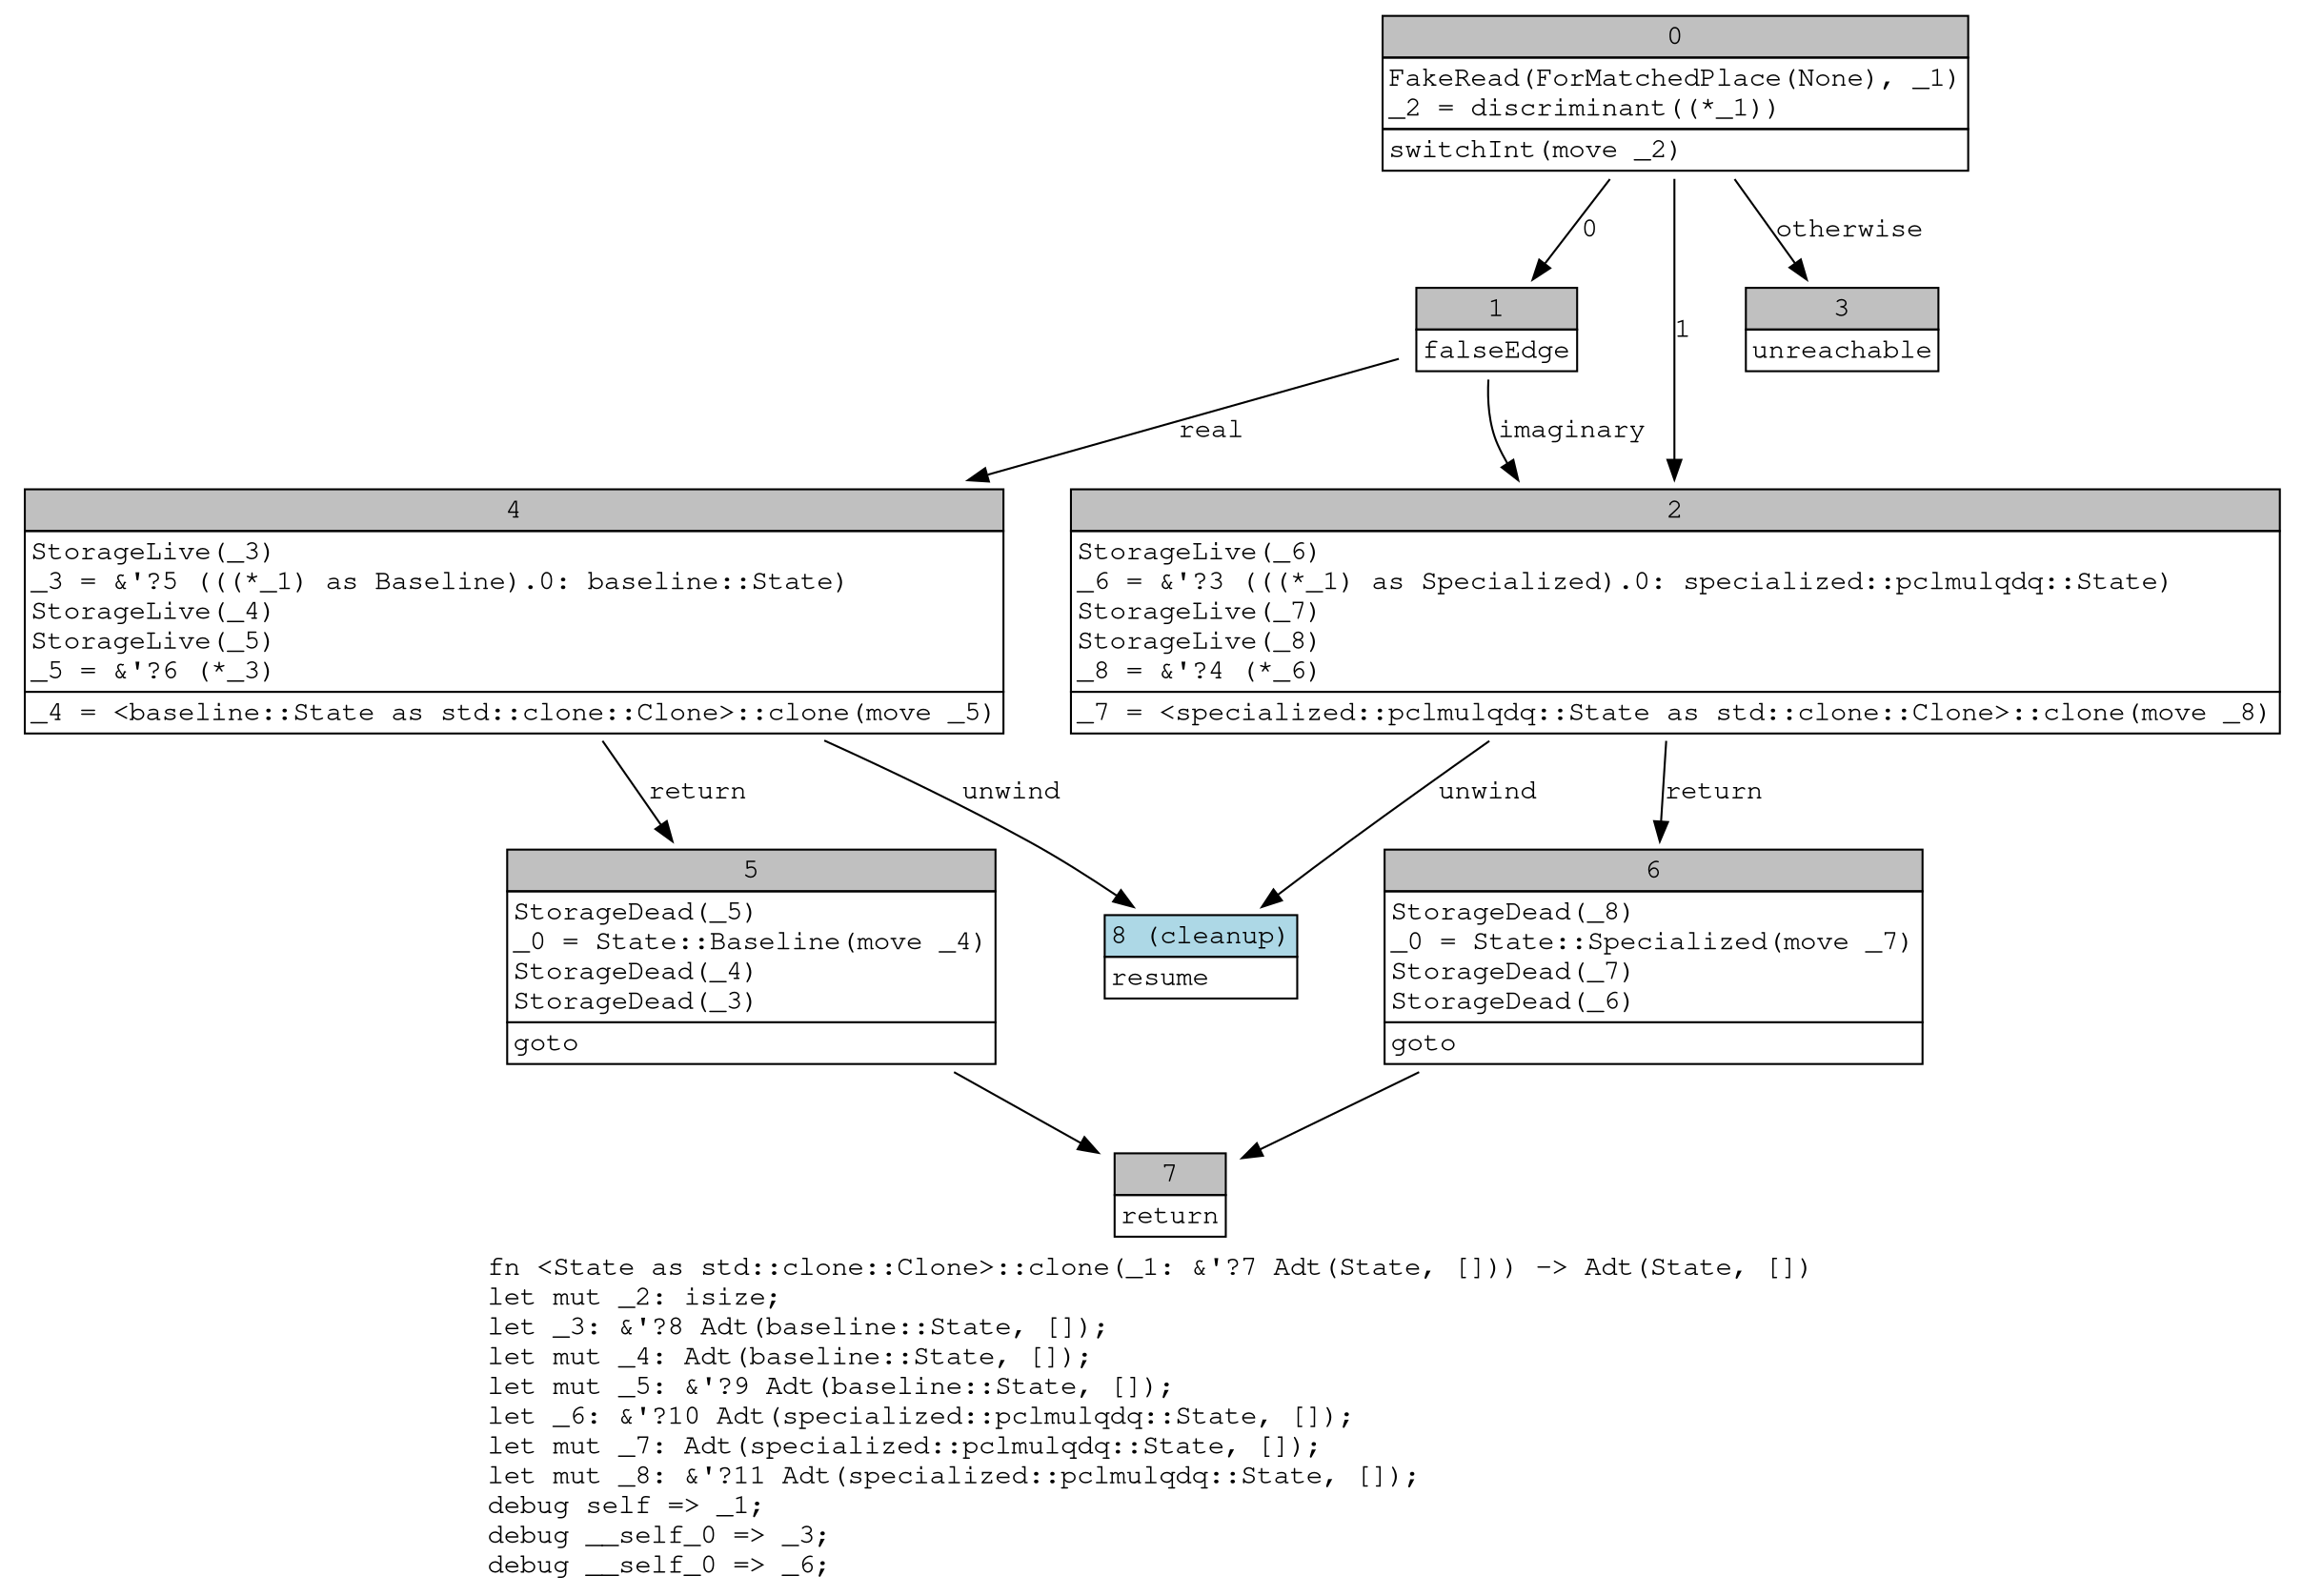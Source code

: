 digraph Mir_0_93 {
    graph [fontname="Courier, monospace"];
    node [fontname="Courier, monospace"];
    edge [fontname="Courier, monospace"];
    label=<fn &lt;State as std::clone::Clone&gt;::clone(_1: &amp;'?7 Adt(State, [])) -&gt; Adt(State, [])<br align="left"/>let mut _2: isize;<br align="left"/>let _3: &amp;'?8 Adt(baseline::State, []);<br align="left"/>let mut _4: Adt(baseline::State, []);<br align="left"/>let mut _5: &amp;'?9 Adt(baseline::State, []);<br align="left"/>let _6: &amp;'?10 Adt(specialized::pclmulqdq::State, []);<br align="left"/>let mut _7: Adt(specialized::pclmulqdq::State, []);<br align="left"/>let mut _8: &amp;'?11 Adt(specialized::pclmulqdq::State, []);<br align="left"/>debug self =&gt; _1;<br align="left"/>debug __self_0 =&gt; _3;<br align="left"/>debug __self_0 =&gt; _6;<br align="left"/>>;
    bb0__0_93 [shape="none", label=<<table border="0" cellborder="1" cellspacing="0"><tr><td bgcolor="gray" align="center" colspan="1">0</td></tr><tr><td align="left" balign="left">FakeRead(ForMatchedPlace(None), _1)<br/>_2 = discriminant((*_1))<br/></td></tr><tr><td align="left">switchInt(move _2)</td></tr></table>>];
    bb1__0_93 [shape="none", label=<<table border="0" cellborder="1" cellspacing="0"><tr><td bgcolor="gray" align="center" colspan="1">1</td></tr><tr><td align="left">falseEdge</td></tr></table>>];
    bb2__0_93 [shape="none", label=<<table border="0" cellborder="1" cellspacing="0"><tr><td bgcolor="gray" align="center" colspan="1">2</td></tr><tr><td align="left" balign="left">StorageLive(_6)<br/>_6 = &amp;'?3 (((*_1) as Specialized).0: specialized::pclmulqdq::State)<br/>StorageLive(_7)<br/>StorageLive(_8)<br/>_8 = &amp;'?4 (*_6)<br/></td></tr><tr><td align="left">_7 = &lt;specialized::pclmulqdq::State as std::clone::Clone&gt;::clone(move _8)</td></tr></table>>];
    bb3__0_93 [shape="none", label=<<table border="0" cellborder="1" cellspacing="0"><tr><td bgcolor="gray" align="center" colspan="1">3</td></tr><tr><td align="left">unreachable</td></tr></table>>];
    bb4__0_93 [shape="none", label=<<table border="0" cellborder="1" cellspacing="0"><tr><td bgcolor="gray" align="center" colspan="1">4</td></tr><tr><td align="left" balign="left">StorageLive(_3)<br/>_3 = &amp;'?5 (((*_1) as Baseline).0: baseline::State)<br/>StorageLive(_4)<br/>StorageLive(_5)<br/>_5 = &amp;'?6 (*_3)<br/></td></tr><tr><td align="left">_4 = &lt;baseline::State as std::clone::Clone&gt;::clone(move _5)</td></tr></table>>];
    bb5__0_93 [shape="none", label=<<table border="0" cellborder="1" cellspacing="0"><tr><td bgcolor="gray" align="center" colspan="1">5</td></tr><tr><td align="left" balign="left">StorageDead(_5)<br/>_0 = State::Baseline(move _4)<br/>StorageDead(_4)<br/>StorageDead(_3)<br/></td></tr><tr><td align="left">goto</td></tr></table>>];
    bb6__0_93 [shape="none", label=<<table border="0" cellborder="1" cellspacing="0"><tr><td bgcolor="gray" align="center" colspan="1">6</td></tr><tr><td align="left" balign="left">StorageDead(_8)<br/>_0 = State::Specialized(move _7)<br/>StorageDead(_7)<br/>StorageDead(_6)<br/></td></tr><tr><td align="left">goto</td></tr></table>>];
    bb7__0_93 [shape="none", label=<<table border="0" cellborder="1" cellspacing="0"><tr><td bgcolor="gray" align="center" colspan="1">7</td></tr><tr><td align="left">return</td></tr></table>>];
    bb8__0_93 [shape="none", label=<<table border="0" cellborder="1" cellspacing="0"><tr><td bgcolor="lightblue" align="center" colspan="1">8 (cleanup)</td></tr><tr><td align="left">resume</td></tr></table>>];
    bb0__0_93 -> bb1__0_93 [label="0"];
    bb0__0_93 -> bb2__0_93 [label="1"];
    bb0__0_93 -> bb3__0_93 [label="otherwise"];
    bb1__0_93 -> bb4__0_93 [label="real"];
    bb1__0_93 -> bb2__0_93 [label="imaginary"];
    bb2__0_93 -> bb6__0_93 [label="return"];
    bb2__0_93 -> bb8__0_93 [label="unwind"];
    bb4__0_93 -> bb5__0_93 [label="return"];
    bb4__0_93 -> bb8__0_93 [label="unwind"];
    bb5__0_93 -> bb7__0_93 [label=""];
    bb6__0_93 -> bb7__0_93 [label=""];
}
